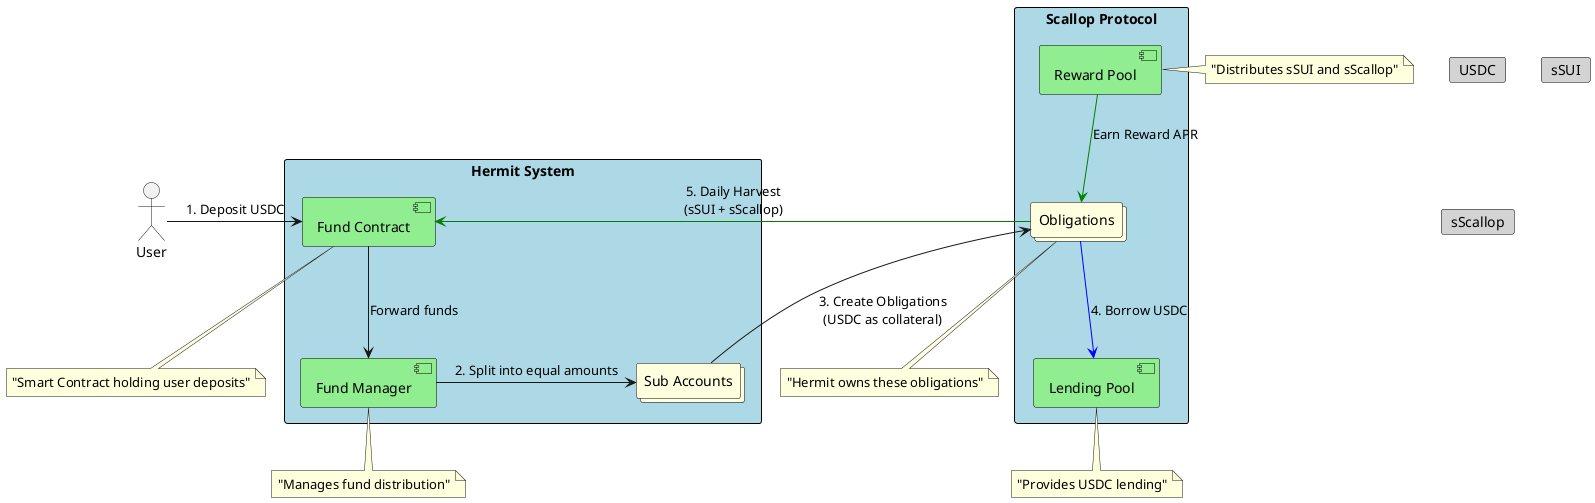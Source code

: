 @startuml Hermit System Architecture

' Define actors and components
actor "User" as user
rectangle "Hermit System" {
    component "Fund Contract" as fund
    component "Fund Manager" as fundManager
    collections "Sub Accounts" as subAccounts
}

rectangle "Scallop Protocol" {
    collections "Obligations" as obligations
    component "Lending Pool" as lendingPool
    component "Reward Pool" as rewardPool
}

' Define tokens and rewards
card "USDC" as usdc
card "sSUI" as ssui
card "sScallop" as sscallop

' Define relationships and flows
user -right-> fund : "1. Deposit USDC"
fund -down-> fundManager : "Forward funds"
fundManager -right-> subAccounts : "2. Split into equal amounts"
subAccounts -right-> obligations : "3. Create Obligations\n(USDC as collateral)"

obligations -[#blue]down-> lendingPool : "4. Borrow USDC"
rewardPool -[#green]-> obligations : "Earn Reward APR"

obligations -[#green]right-> fund : "5. Daily Harvest\n(sSUI + sScallop)"

' Add notes
note bottom of fund : "Smart Contract holding user deposits"
note bottom of fundManager : "Manages fund distribution"
note bottom of obligations : "Hermit owns these obligations"
note bottom of lendingPool : "Provides USDC lending"
note right of rewardPool : "Distributes sSUI and sScallop"

' Style
skinparam rectangle {
    BackgroundColor LightBlue
    BorderColor Black
}

skinparam component {
    BackgroundColor LightGreen
    BorderColor Black
}

skinparam collections {
    BackgroundColor LightYellow
    BorderColor Black
}

skinparam card {
    BackgroundColor LightGray
    BorderColor Black
}

' Arrow colors
skinparam arrow {
    Color Black
}

@enduml
